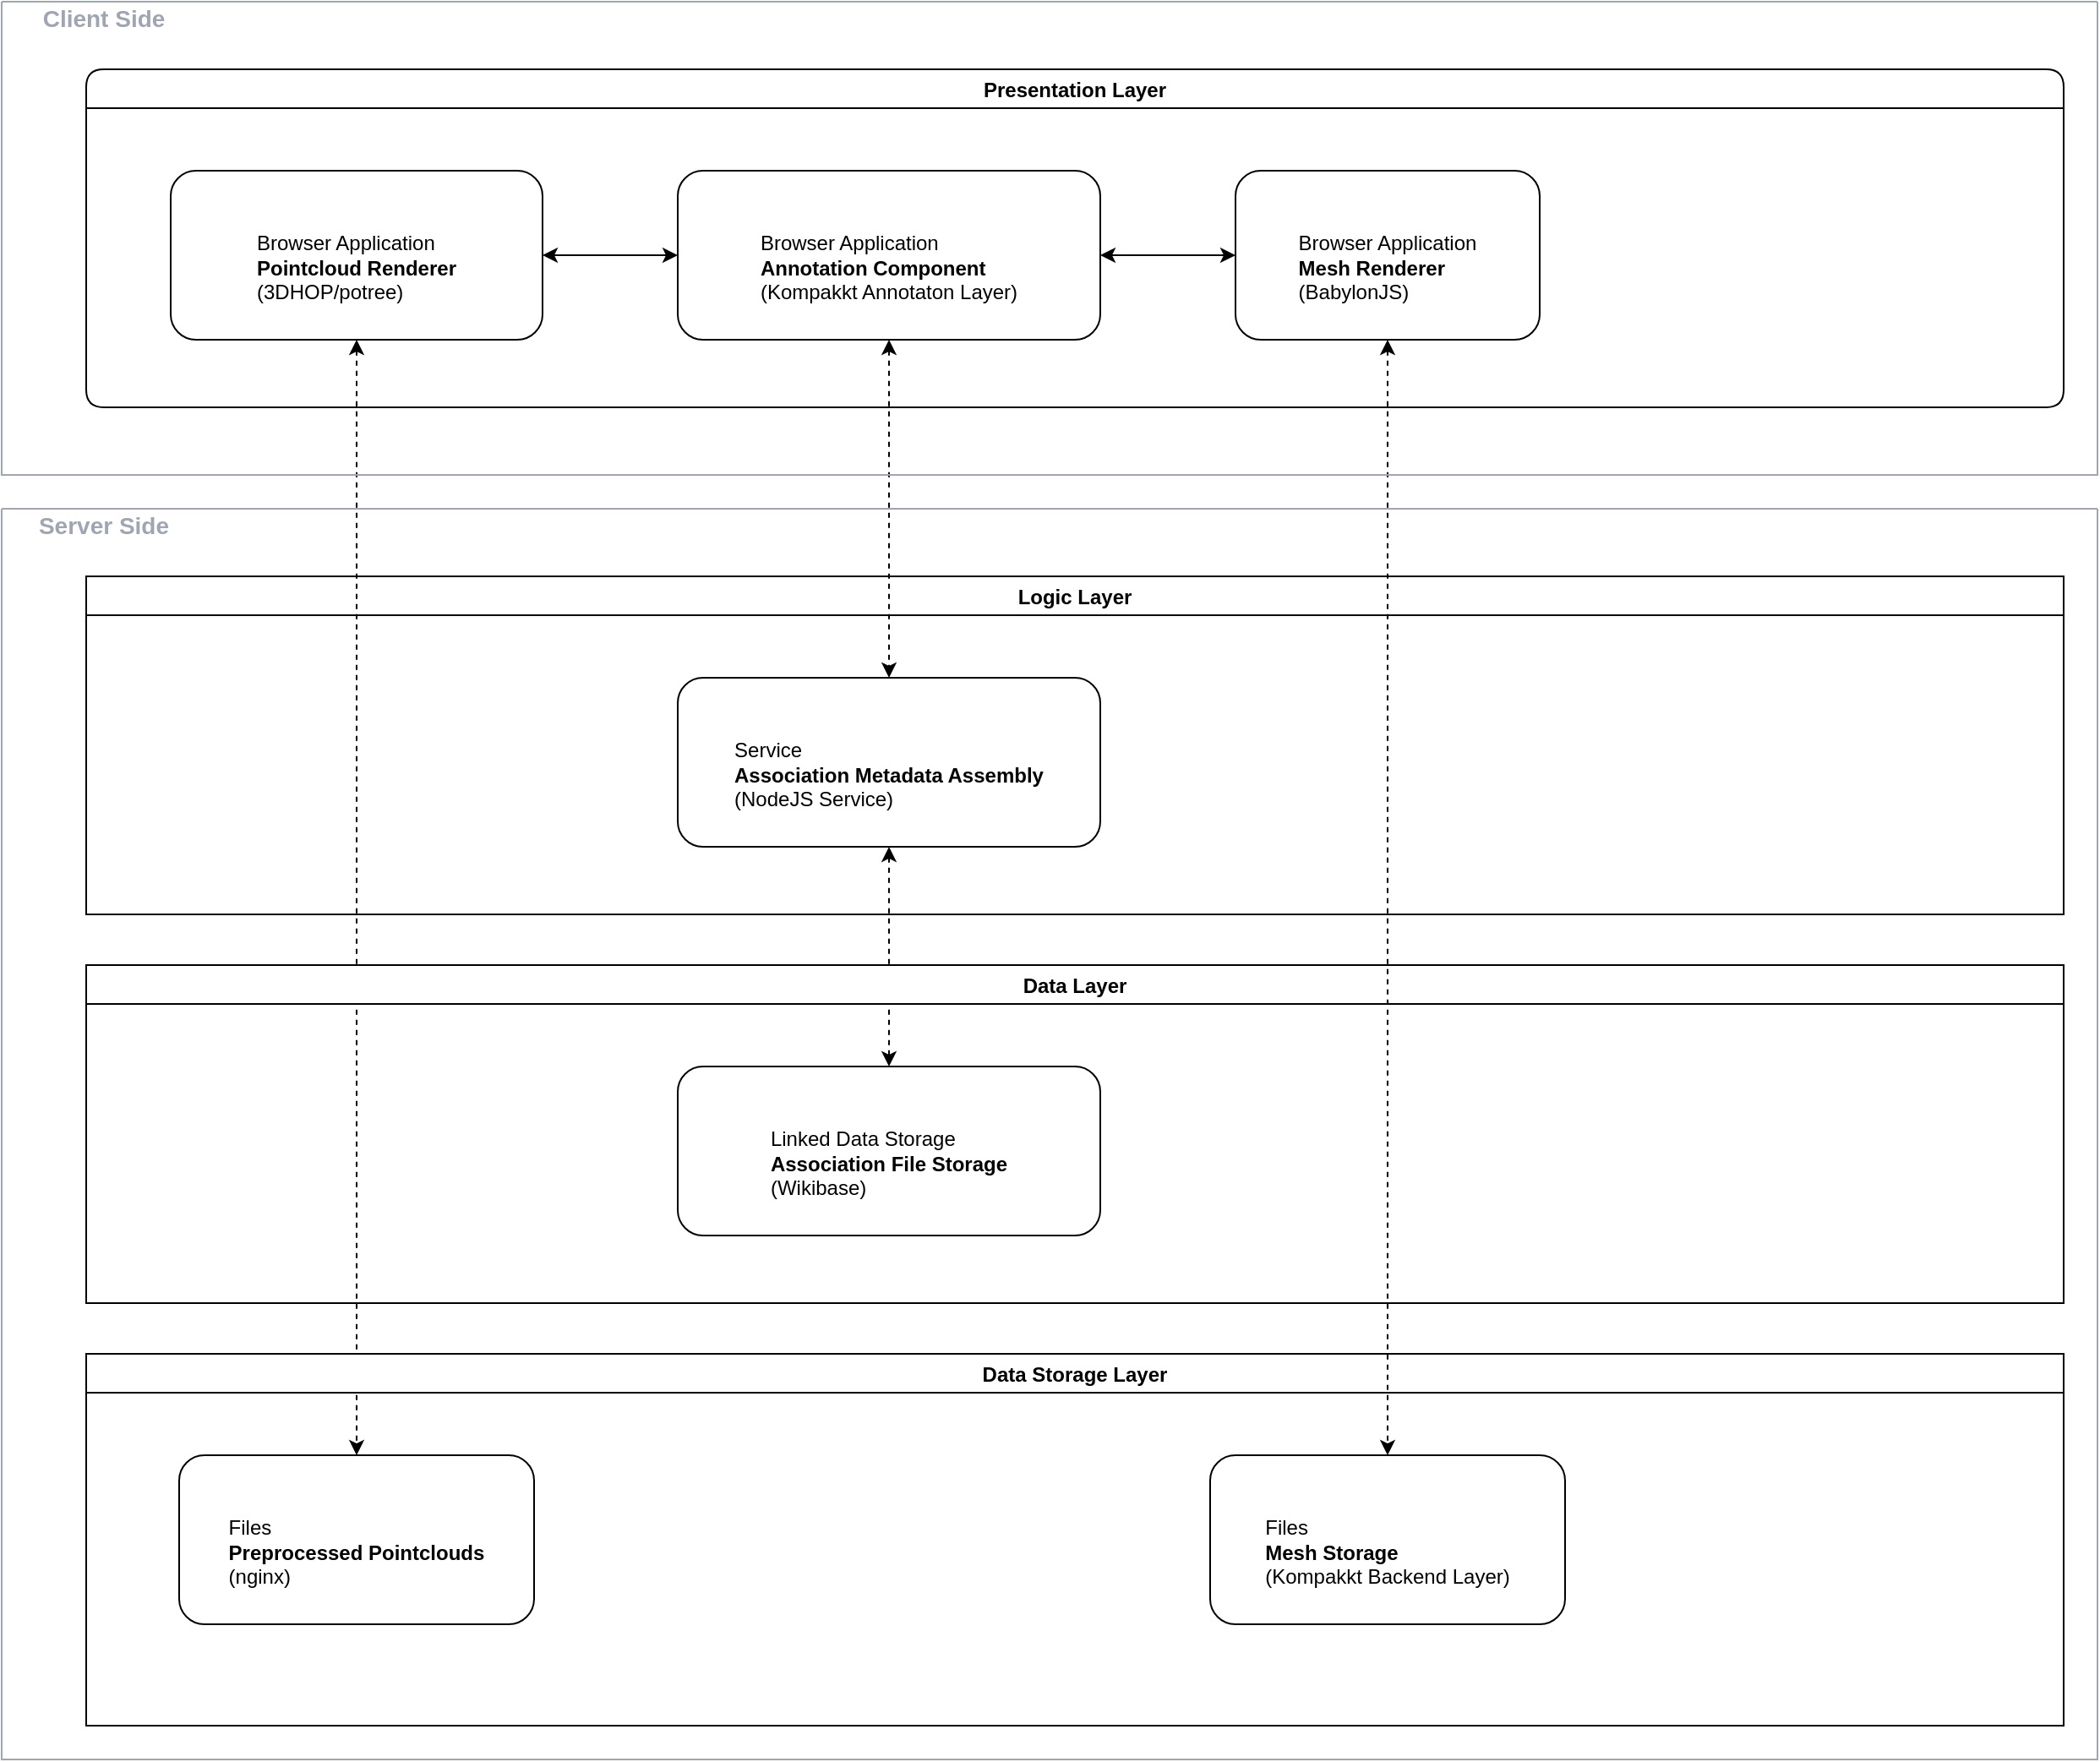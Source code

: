 <mxfile version="14.7.2" type="github">
  <diagram id="R2lEEEUBdFMjLlhIrx00" name="Page-1">
    <mxGraphModel dx="3276" dy="2451" grid="1" gridSize="10" guides="1" tooltips="1" connect="1" arrows="1" fold="1" page="1" pageScale="1" pageWidth="850" pageHeight="1100" math="0" shadow="0" extFonts="Permanent Marker^https://fonts.googleapis.com/css?family=Permanent+Marker">
      <root>
        <mxCell id="0" />
        <mxCell id="1" parent="0" />
        <mxCell id="UEaJhCmyUdEMvhziBzeF-9" value="Logic Layer" style="swimlane;rounded=0;strokeColor=#000000;fillColor=#ffffff;" vertex="1" parent="1">
          <mxGeometry x="-160" y="140" width="1170" height="200" as="geometry" />
        </mxCell>
        <mxCell id="UEaJhCmyUdEMvhziBzeF-10" value="&lt;div style=&quot;text-align: left&quot;&gt;&lt;span&gt;&lt;br&gt;&lt;/span&gt;&lt;/div&gt;&lt;div style=&quot;text-align: left&quot;&gt;Service&lt;/div&gt;&lt;font style=&quot;font-size: 12px&quot;&gt;&lt;div style=&quot;text-align: left&quot;&gt;&lt;b&gt;Association Metadata Assembly&lt;/b&gt;&lt;br&gt;&lt;/div&gt;&lt;div style=&quot;text-align: left&quot;&gt;&lt;span&gt;(NodeJS Service)&lt;/span&gt;&lt;/div&gt;&lt;/font&gt;" style="rounded=1;whiteSpace=wrap;html=1;strokeColor=#000000;fillColor=#ffffff;" vertex="1" parent="UEaJhCmyUdEMvhziBzeF-9">
          <mxGeometry x="350" y="60" width="250" height="100" as="geometry" />
        </mxCell>
        <mxCell id="UEaJhCmyUdEMvhziBzeF-11" value="Presentation Layer" style="swimlane;rounded=1;strokeColor=#000000;fillColor=#ffffff;" vertex="1" parent="1">
          <mxGeometry x="-160" y="-160" width="1170" height="200" as="geometry" />
        </mxCell>
        <mxCell id="UEaJhCmyUdEMvhziBzeF-24" style="edgeStyle=orthogonalEdgeStyle;rounded=0;orthogonalLoop=1;jettySize=auto;html=1;exitX=1;exitY=0.5;exitDx=0;exitDy=0;entryX=0;entryY=0.5;entryDx=0;entryDy=0;startArrow=classic;startFill=1;" edge="1" parent="UEaJhCmyUdEMvhziBzeF-11" source="UEaJhCmyUdEMvhziBzeF-13" target="UEaJhCmyUdEMvhziBzeF-12">
          <mxGeometry relative="1" as="geometry" />
        </mxCell>
        <mxCell id="UEaJhCmyUdEMvhziBzeF-13" value="&lt;div style=&quot;text-align: left&quot;&gt;&lt;span&gt;&lt;br&gt;&lt;/span&gt;&lt;/div&gt;&lt;div style=&quot;text-align: left&quot;&gt;Browser Application&lt;/div&gt;&lt;font style=&quot;font-size: 12px&quot;&gt;&lt;div style=&quot;text-align: left&quot;&gt;&lt;b&gt;Annotation Component&lt;/b&gt;&lt;br&gt;&lt;/div&gt;&lt;div style=&quot;text-align: left&quot;&gt;&lt;span&gt;(Kompakkt Annotaton Layer)&lt;/span&gt;&lt;/div&gt;&lt;/font&gt;" style="rounded=1;whiteSpace=wrap;html=1;strokeColor=#000000;fillColor=#ffffff;" vertex="1" parent="UEaJhCmyUdEMvhziBzeF-11">
          <mxGeometry x="350" y="60" width="250" height="100" as="geometry" />
        </mxCell>
        <mxCell id="UEaJhCmyUdEMvhziBzeF-23" style="edgeStyle=orthogonalEdgeStyle;rounded=0;orthogonalLoop=1;jettySize=auto;html=1;entryX=0;entryY=0.5;entryDx=0;entryDy=0;startArrow=classic;startFill=1;" edge="1" parent="UEaJhCmyUdEMvhziBzeF-11" source="UEaJhCmyUdEMvhziBzeF-14" target="UEaJhCmyUdEMvhziBzeF-13">
          <mxGeometry relative="1" as="geometry" />
        </mxCell>
        <mxCell id="UEaJhCmyUdEMvhziBzeF-14" value="&lt;div style=&quot;text-align: left&quot;&gt;&lt;span&gt;&lt;br&gt;&lt;/span&gt;&lt;/div&gt;&lt;div style=&quot;text-align: left&quot;&gt;Browser Application&lt;/div&gt;&lt;font style=&quot;font-size: 12px&quot;&gt;&lt;div style=&quot;text-align: left&quot;&gt;&lt;b&gt;Pointcloud Renderer&lt;/b&gt;&lt;br&gt;&lt;/div&gt;&lt;div style=&quot;text-align: left&quot;&gt;&lt;span&gt;(3DHOP/potree)&lt;/span&gt;&lt;/div&gt;&lt;/font&gt;" style="rounded=1;whiteSpace=wrap;html=1;strokeColor=#000000;fillColor=#ffffff;" vertex="1" parent="UEaJhCmyUdEMvhziBzeF-11">
          <mxGeometry x="50" y="60" width="220" height="100" as="geometry" />
        </mxCell>
        <mxCell id="UEaJhCmyUdEMvhziBzeF-12" value="&lt;div style=&quot;text-align: left&quot;&gt;&lt;span&gt;&lt;br&gt;&lt;/span&gt;&lt;/div&gt;&lt;div style=&quot;text-align: left&quot;&gt;Browser Application&lt;/div&gt;&lt;font style=&quot;font-size: 12px&quot;&gt;&lt;div style=&quot;text-align: left&quot;&gt;&lt;b&gt;Mesh Renderer&lt;/b&gt;&lt;br&gt;&lt;/div&gt;&lt;div style=&quot;text-align: left&quot;&gt;&lt;span&gt;(BabylonJS)&lt;/span&gt;&lt;/div&gt;&lt;/font&gt;" style="rounded=1;whiteSpace=wrap;html=1;strokeColor=#000000;fillColor=#ffffff;" vertex="1" parent="UEaJhCmyUdEMvhziBzeF-11">
          <mxGeometry x="680" y="60" width="180" height="100" as="geometry" />
        </mxCell>
        <mxCell id="UEaJhCmyUdEMvhziBzeF-21" style="edgeStyle=orthogonalEdgeStyle;rounded=0;orthogonalLoop=1;jettySize=auto;html=1;entryX=0.5;entryY=0;entryDx=0;entryDy=0;startArrow=classic;startFill=1;dashed=1;" edge="1" parent="1" source="UEaJhCmyUdEMvhziBzeF-13" target="UEaJhCmyUdEMvhziBzeF-10">
          <mxGeometry relative="1" as="geometry" />
        </mxCell>
        <mxCell id="UEaJhCmyUdEMvhziBzeF-22" style="edgeStyle=orthogonalEdgeStyle;rounded=0;orthogonalLoop=1;jettySize=auto;html=1;exitX=0.5;exitY=1;exitDx=0;exitDy=0;entryX=0.5;entryY=0;entryDx=0;entryDy=0;startArrow=classic;startFill=1;dashed=1;" edge="1" parent="1" source="UEaJhCmyUdEMvhziBzeF-10" target="UEaJhCmyUdEMvhziBzeF-7">
          <mxGeometry relative="1" as="geometry" />
        </mxCell>
        <mxCell id="UEaJhCmyUdEMvhziBzeF-25" style="edgeStyle=orthogonalEdgeStyle;rounded=0;orthogonalLoop=1;jettySize=auto;html=1;exitX=0.5;exitY=1;exitDx=0;exitDy=0;entryX=0.5;entryY=0;entryDx=0;entryDy=0;dashed=1;startArrow=classic;startFill=1;" edge="1" parent="1" source="UEaJhCmyUdEMvhziBzeF-14" target="UEaJhCmyUdEMvhziBzeF-1">
          <mxGeometry relative="1" as="geometry" />
        </mxCell>
        <mxCell id="UEaJhCmyUdEMvhziBzeF-32" value="" style="swimlane;startSize=0;rounded=0;fontColor=#9FA5B3;strokeColor=#9FA5B3;fillColor=none;align=left;" vertex="1" parent="1">
          <mxGeometry x="-210" y="100" width="1240" height="740" as="geometry" />
        </mxCell>
        <mxCell id="UEaJhCmyUdEMvhziBzeF-33" value="&lt;b style=&quot;font-size: 14px;&quot;&gt;Server Side&lt;/b&gt;" style="text;html=1;align=center;verticalAlign=middle;resizable=0;points=[];autosize=1;strokeColor=none;fontColor=#9FA5B3;fontSize=14;" vertex="1" parent="UEaJhCmyUdEMvhziBzeF-32">
          <mxGeometry x="15" width="90" height="20" as="geometry" />
        </mxCell>
        <mxCell id="UEaJhCmyUdEMvhziBzeF-3" value="Data Storage Layer" style="swimlane;rounded=0;strokeColor=#000000;fillColor=#ffffff;" vertex="1" parent="UEaJhCmyUdEMvhziBzeF-32">
          <mxGeometry x="50" y="500" width="1170" height="220" as="geometry" />
        </mxCell>
        <mxCell id="UEaJhCmyUdEMvhziBzeF-1" value="&lt;div style=&quot;text-align: left&quot;&gt;&lt;span&gt;&lt;br&gt;&lt;/span&gt;&lt;/div&gt;&lt;div style=&quot;text-align: left&quot;&gt;&lt;span&gt;Files&lt;/span&gt;&lt;/div&gt;&lt;font style=&quot;font-size: 12px&quot;&gt;&lt;div style=&quot;text-align: left&quot;&gt;&lt;b&gt;Preprocessed Pointclouds&lt;/b&gt;&lt;br&gt;&lt;/div&gt;&lt;div style=&quot;text-align: left&quot;&gt;&lt;span&gt;(nginx)&lt;/span&gt;&lt;/div&gt;&lt;/font&gt;" style="rounded=1;whiteSpace=wrap;html=1;strokeColor=#000000;fillColor=#ffffff;" vertex="1" parent="UEaJhCmyUdEMvhziBzeF-3">
          <mxGeometry x="55" y="60" width="210" height="100" as="geometry" />
        </mxCell>
        <mxCell id="UEaJhCmyUdEMvhziBzeF-26" value="&lt;div style=&quot;text-align: left&quot;&gt;&lt;span&gt;&lt;br&gt;&lt;/span&gt;&lt;/div&gt;&lt;div style=&quot;text-align: left&quot;&gt;&lt;span&gt;Files&lt;/span&gt;&lt;/div&gt;&lt;font style=&quot;font-size: 12px&quot;&gt;&lt;div style=&quot;text-align: left&quot;&gt;&lt;b&gt;Mesh Storage&lt;/b&gt;&lt;br&gt;&lt;/div&gt;&lt;div style=&quot;text-align: left&quot;&gt;&lt;span&gt;(Kompakkt Backend Layer)&lt;/span&gt;&lt;/div&gt;&lt;/font&gt;" style="rounded=1;whiteSpace=wrap;html=1;strokeColor=#000000;fillColor=#ffffff;" vertex="1" parent="UEaJhCmyUdEMvhziBzeF-3">
          <mxGeometry x="665" y="60" width="210" height="100" as="geometry" />
        </mxCell>
        <mxCell id="UEaJhCmyUdEMvhziBzeF-6" value="Data Layer" style="swimlane;rounded=0;strokeColor=#000000;fillColor=#ffffff;" vertex="1" parent="UEaJhCmyUdEMvhziBzeF-32">
          <mxGeometry x="50" y="270" width="1170" height="200" as="geometry" />
        </mxCell>
        <mxCell id="UEaJhCmyUdEMvhziBzeF-7" value="&lt;div style=&quot;text-align: left&quot;&gt;&lt;span&gt;&lt;br&gt;&lt;/span&gt;&lt;/div&gt;&lt;div style=&quot;text-align: left&quot;&gt;&lt;span&gt;Linked Data Storage&lt;/span&gt;&lt;/div&gt;&lt;font style=&quot;font-size: 12px&quot;&gt;&lt;div style=&quot;text-align: left&quot;&gt;&lt;b&gt;Association File Storage&lt;/b&gt;&lt;br&gt;&lt;/div&gt;&lt;div style=&quot;text-align: left&quot;&gt;&lt;span&gt;(Wikibase)&lt;/span&gt;&lt;/div&gt;&lt;/font&gt;" style="rounded=1;whiteSpace=wrap;html=1;strokeColor=#000000;fillColor=#ffffff;" vertex="1" parent="UEaJhCmyUdEMvhziBzeF-6">
          <mxGeometry x="350" y="60" width="250" height="100" as="geometry" />
        </mxCell>
        <mxCell id="UEaJhCmyUdEMvhziBzeF-35" style="edgeStyle=orthogonalEdgeStyle;rounded=0;orthogonalLoop=1;jettySize=auto;html=1;entryX=0.5;entryY=0;entryDx=0;entryDy=0;fontColor=#9FA5B3;startArrow=classic;startFill=1;dashed=1;" edge="1" parent="1" source="UEaJhCmyUdEMvhziBzeF-12" target="UEaJhCmyUdEMvhziBzeF-26">
          <mxGeometry relative="1" as="geometry" />
        </mxCell>
        <mxCell id="UEaJhCmyUdEMvhziBzeF-36" value="" style="swimlane;startSize=0;rounded=0;fontColor=#9FA5B3;strokeColor=#9FA5B3;fillColor=none;align=left;" vertex="1" parent="1">
          <mxGeometry x="-210" y="-200" width="1240" height="280" as="geometry" />
        </mxCell>
        <mxCell id="UEaJhCmyUdEMvhziBzeF-37" value="&lt;b style=&quot;font-size: 14px;&quot;&gt;Client Side&lt;/b&gt;" style="text;html=1;align=center;verticalAlign=middle;resizable=0;points=[];autosize=1;strokeColor=none;fontColor=#9FA5B3;fontSize=14;" vertex="1" parent="UEaJhCmyUdEMvhziBzeF-36">
          <mxGeometry x="15" width="90" height="20" as="geometry" />
        </mxCell>
      </root>
    </mxGraphModel>
  </diagram>
</mxfile>
